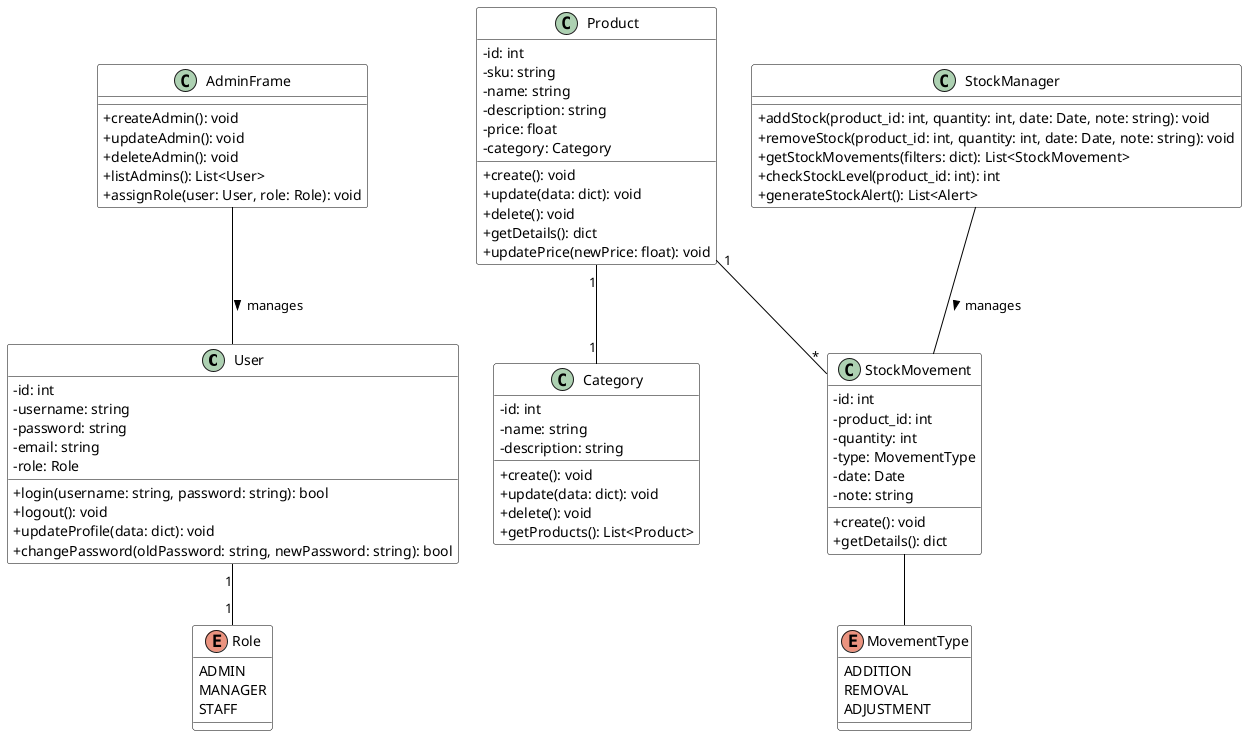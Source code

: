 @startuml

' Style configurations
skinparam classAttributeIconSize 0
skinparam class {
    BackgroundColor White
    ArrowColor Black
    BorderColor Black
}

' User Management
class User {
    - id: int
    - username: string
    - password: string
    - email: string
    - role: Role
    + login(username: string, password: string): bool
    + logout(): void
    + updateProfile(data: dict): void
    + changePassword(oldPassword: string, newPassword: string): bool
}

class AdminFrame {
    + createAdmin(): void
    + updateAdmin(): void
    + deleteAdmin(): void
    + listAdmins(): List<User>
    + assignRole(user: User, role: Role): void
}

enum Role {
    ADMIN
    MANAGER
    STAFF
}

' Product Management
class Product {
    - id: int
    - sku: string
    - name: string
    - description: string
    - price: float
    - category: Category
    + create(): void
    + update(data: dict): void
    + delete(): void
    + getDetails(): dict
    + updatePrice(newPrice: float): void
}

class Category {
    - id: int
    - name: string
    - description: string
    + create(): void
    + update(data: dict): void
    + delete(): void
    + getProducts(): List<Product>
}

' Stock Management
class StockManager {
    + addStock(product_id: int, quantity: int, date: Date, note: string): void
    + removeStock(product_id: int, quantity: int, date: Date, note: string): void
    + getStockMovements(filters: dict): List<StockMovement>
    + checkStockLevel(product_id: int): int
    + generateStockAlert(): List<Alert>
}

class StockMovement {
    - id: int
    - product_id: int
    - quantity: int
    - type: MovementType
    - date: Date
    - note: string
    + create(): void
    + getDetails(): dict
}

enum MovementType {
    ADDITION
    REMOVAL
    ADJUSTMENT
}

' Relationships
User "1" -- "1" Role
AdminFrame -- User : manages >
Product "1" -- "1" Category
Product "1" -- "*" StockMovement
StockManager -- StockMovement : manages >
StockMovement -- MovementType

@enduml
